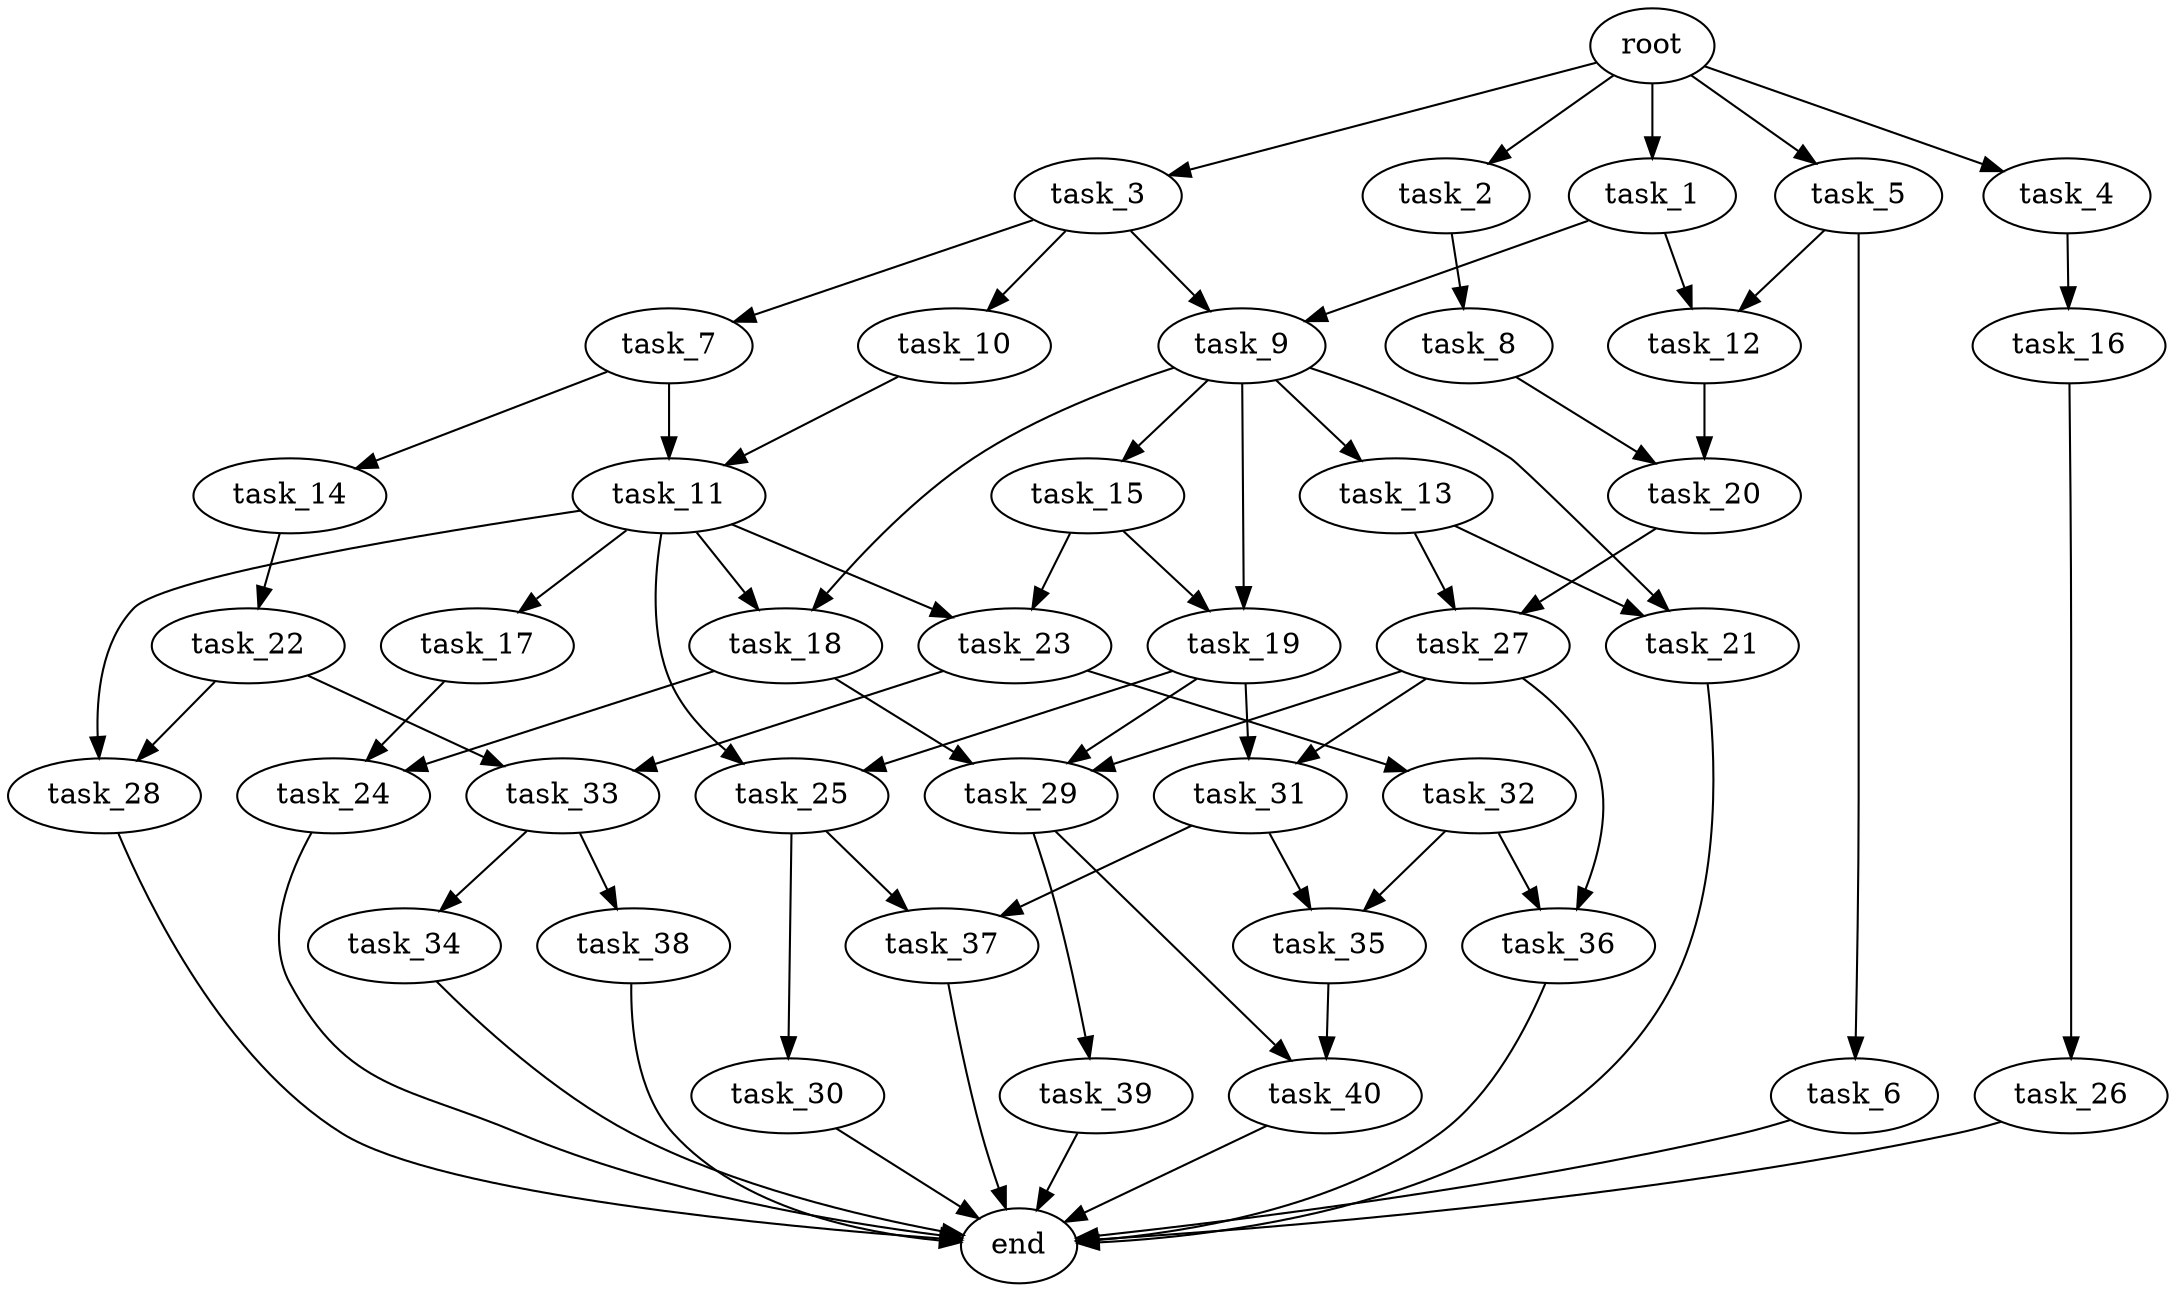 digraph G {
  root [size="0.000000e+00"];
  task_1 [size="5.022531e+10"];
  task_2 [size="5.186131e+10"];
  task_3 [size="5.086237e+10"];
  task_4 [size="5.801526e+10"];
  task_5 [size="3.306606e+10"];
  task_6 [size="2.710350e+10"];
  task_7 [size="2.090748e+09"];
  task_8 [size="1.662935e+10"];
  task_9 [size="8.601954e+10"];
  task_10 [size="6.138883e+10"];
  task_11 [size="3.775854e+10"];
  task_12 [size="5.075361e+10"];
  task_13 [size="3.494259e+10"];
  task_14 [size="6.121162e+10"];
  task_15 [size="8.749685e+10"];
  task_16 [size="1.895475e+10"];
  task_17 [size="6.819028e+10"];
  task_18 [size="4.968855e+10"];
  task_19 [size="6.239517e+10"];
  task_20 [size="9.037834e+10"];
  task_21 [size="3.973212e+10"];
  task_22 [size="6.346974e+10"];
  task_23 [size="2.092822e+10"];
  task_24 [size="9.476339e+10"];
  task_25 [size="5.977729e+10"];
  task_26 [size="3.166008e+10"];
  task_27 [size="2.332481e+10"];
  task_28 [size="1.850680e+10"];
  task_29 [size="9.212898e+10"];
  task_30 [size="4.742179e+10"];
  task_31 [size="7.948109e+10"];
  task_32 [size="1.601020e+10"];
  task_33 [size="3.587569e+10"];
  task_34 [size="1.536956e+10"];
  task_35 [size="4.184190e+10"];
  task_36 [size="8.858337e+10"];
  task_37 [size="3.493548e+10"];
  task_38 [size="8.380658e+09"];
  task_39 [size="8.095403e+10"];
  task_40 [size="1.339078e+10"];
  end [size="0.000000e+00"];

  root -> task_1 [size="1.000000e-12"];
  root -> task_2 [size="1.000000e-12"];
  root -> task_3 [size="1.000000e-12"];
  root -> task_4 [size="1.000000e-12"];
  root -> task_5 [size="1.000000e-12"];
  task_1 -> task_9 [size="4.300977e+08"];
  task_1 -> task_12 [size="2.537680e+08"];
  task_2 -> task_8 [size="1.662935e+08"];
  task_3 -> task_7 [size="2.090748e+07"];
  task_3 -> task_9 [size="4.300977e+08"];
  task_3 -> task_10 [size="6.138883e+08"];
  task_4 -> task_16 [size="1.895475e+08"];
  task_5 -> task_6 [size="2.710350e+08"];
  task_5 -> task_12 [size="2.537680e+08"];
  task_6 -> end [size="1.000000e-12"];
  task_7 -> task_11 [size="1.887927e+08"];
  task_7 -> task_14 [size="6.121162e+08"];
  task_8 -> task_20 [size="4.518917e+08"];
  task_9 -> task_13 [size="3.494259e+08"];
  task_9 -> task_15 [size="8.749685e+08"];
  task_9 -> task_18 [size="2.484428e+08"];
  task_9 -> task_19 [size="3.119758e+08"];
  task_9 -> task_21 [size="1.986606e+08"];
  task_10 -> task_11 [size="1.887927e+08"];
  task_11 -> task_17 [size="6.819028e+08"];
  task_11 -> task_18 [size="2.484428e+08"];
  task_11 -> task_23 [size="1.046411e+08"];
  task_11 -> task_25 [size="2.988864e+08"];
  task_11 -> task_28 [size="9.253401e+07"];
  task_12 -> task_20 [size="4.518917e+08"];
  task_13 -> task_21 [size="1.986606e+08"];
  task_13 -> task_27 [size="1.166241e+08"];
  task_14 -> task_22 [size="6.346974e+08"];
  task_15 -> task_19 [size="3.119758e+08"];
  task_15 -> task_23 [size="1.046411e+08"];
  task_16 -> task_26 [size="3.166008e+08"];
  task_17 -> task_24 [size="4.738169e+08"];
  task_18 -> task_24 [size="4.738169e+08"];
  task_18 -> task_29 [size="3.070966e+08"];
  task_19 -> task_25 [size="2.988864e+08"];
  task_19 -> task_29 [size="3.070966e+08"];
  task_19 -> task_31 [size="3.974055e+08"];
  task_20 -> task_27 [size="1.166241e+08"];
  task_21 -> end [size="1.000000e-12"];
  task_22 -> task_28 [size="9.253401e+07"];
  task_22 -> task_33 [size="1.793784e+08"];
  task_23 -> task_32 [size="1.601020e+08"];
  task_23 -> task_33 [size="1.793784e+08"];
  task_24 -> end [size="1.000000e-12"];
  task_25 -> task_30 [size="4.742179e+08"];
  task_25 -> task_37 [size="1.746774e+08"];
  task_26 -> end [size="1.000000e-12"];
  task_27 -> task_29 [size="3.070966e+08"];
  task_27 -> task_31 [size="3.974055e+08"];
  task_27 -> task_36 [size="4.429168e+08"];
  task_28 -> end [size="1.000000e-12"];
  task_29 -> task_39 [size="8.095403e+08"];
  task_29 -> task_40 [size="6.695392e+07"];
  task_30 -> end [size="1.000000e-12"];
  task_31 -> task_35 [size="2.092095e+08"];
  task_31 -> task_37 [size="1.746774e+08"];
  task_32 -> task_35 [size="2.092095e+08"];
  task_32 -> task_36 [size="4.429168e+08"];
  task_33 -> task_34 [size="1.536956e+08"];
  task_33 -> task_38 [size="8.380658e+07"];
  task_34 -> end [size="1.000000e-12"];
  task_35 -> task_40 [size="6.695392e+07"];
  task_36 -> end [size="1.000000e-12"];
  task_37 -> end [size="1.000000e-12"];
  task_38 -> end [size="1.000000e-12"];
  task_39 -> end [size="1.000000e-12"];
  task_40 -> end [size="1.000000e-12"];
}
